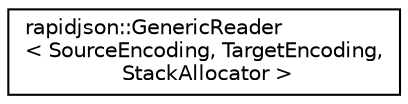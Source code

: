 digraph "Graphical Class Hierarchy"
{
 // INTERACTIVE_SVG=YES
 // LATEX_PDF_SIZE
  edge [fontname="Helvetica",fontsize="10",labelfontname="Helvetica",labelfontsize="10"];
  node [fontname="Helvetica",fontsize="10",shape=record];
  rankdir="LR";
  Node0 [label="rapidjson::GenericReader\l\< SourceEncoding, TargetEncoding,\l StackAllocator \>",height=0.2,width=0.4,color="black", fillcolor="white", style="filled",URL="$classrapidjson_1_1_generic_reader.html",tooltip="SAX-style JSON parser. Use Reader for UTF8 encoding and default allocator."];
}
